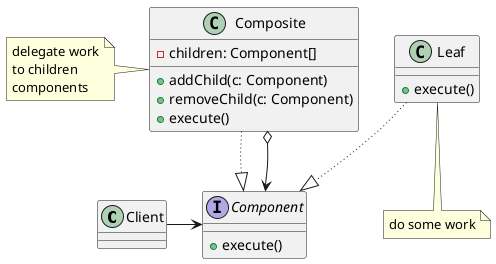 @startuml

class Client {}

interface Component {
    + execute()
}

class Leaf {
    + execute()
}

class Composite {
    - children: Component[]
    + addChild(c: Component)
    + removeChild(c: Component)
    + execute()
}

Leaf -[dotted]-|> Component
Composite -[dotted]-|> Component
Composite o--> Component
Client -> Component

note left of Composite
    delegate work
    to children
    components
end note

note bottom of Leaf
    do some work
end note

@enduml
